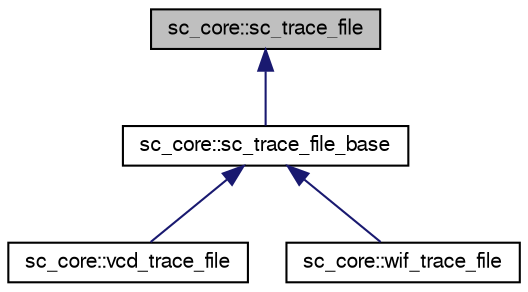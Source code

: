 digraph "sc_core::sc_trace_file"
{
  edge [fontname="FreeSans",fontsize="10",labelfontname="FreeSans",labelfontsize="10"];
  node [fontname="FreeSans",fontsize="10",shape=record];
  Node0 [label="sc_core::sc_trace_file",height=0.2,width=0.4,color="black", fillcolor="grey75", style="filled", fontcolor="black"];
  Node0 -> Node1 [dir="back",color="midnightblue",fontsize="10",style="solid",fontname="FreeSans"];
  Node1 [label="sc_core::sc_trace_file_base",height=0.2,width=0.4,color="black", fillcolor="white", style="filled",URL="$a02016.html"];
  Node1 -> Node2 [dir="back",color="midnightblue",fontsize="10",style="solid",fontname="FreeSans"];
  Node2 [label="sc_core::vcd_trace_file",height=0.2,width=0.4,color="black", fillcolor="white", style="filled",URL="$a02024.html"];
  Node1 -> Node3 [dir="back",color="midnightblue",fontsize="10",style="solid",fontname="FreeSans"];
  Node3 [label="sc_core::wif_trace_file",height=0.2,width=0.4,color="black", fillcolor="white", style="filled",URL="$a02032.html"];
}
